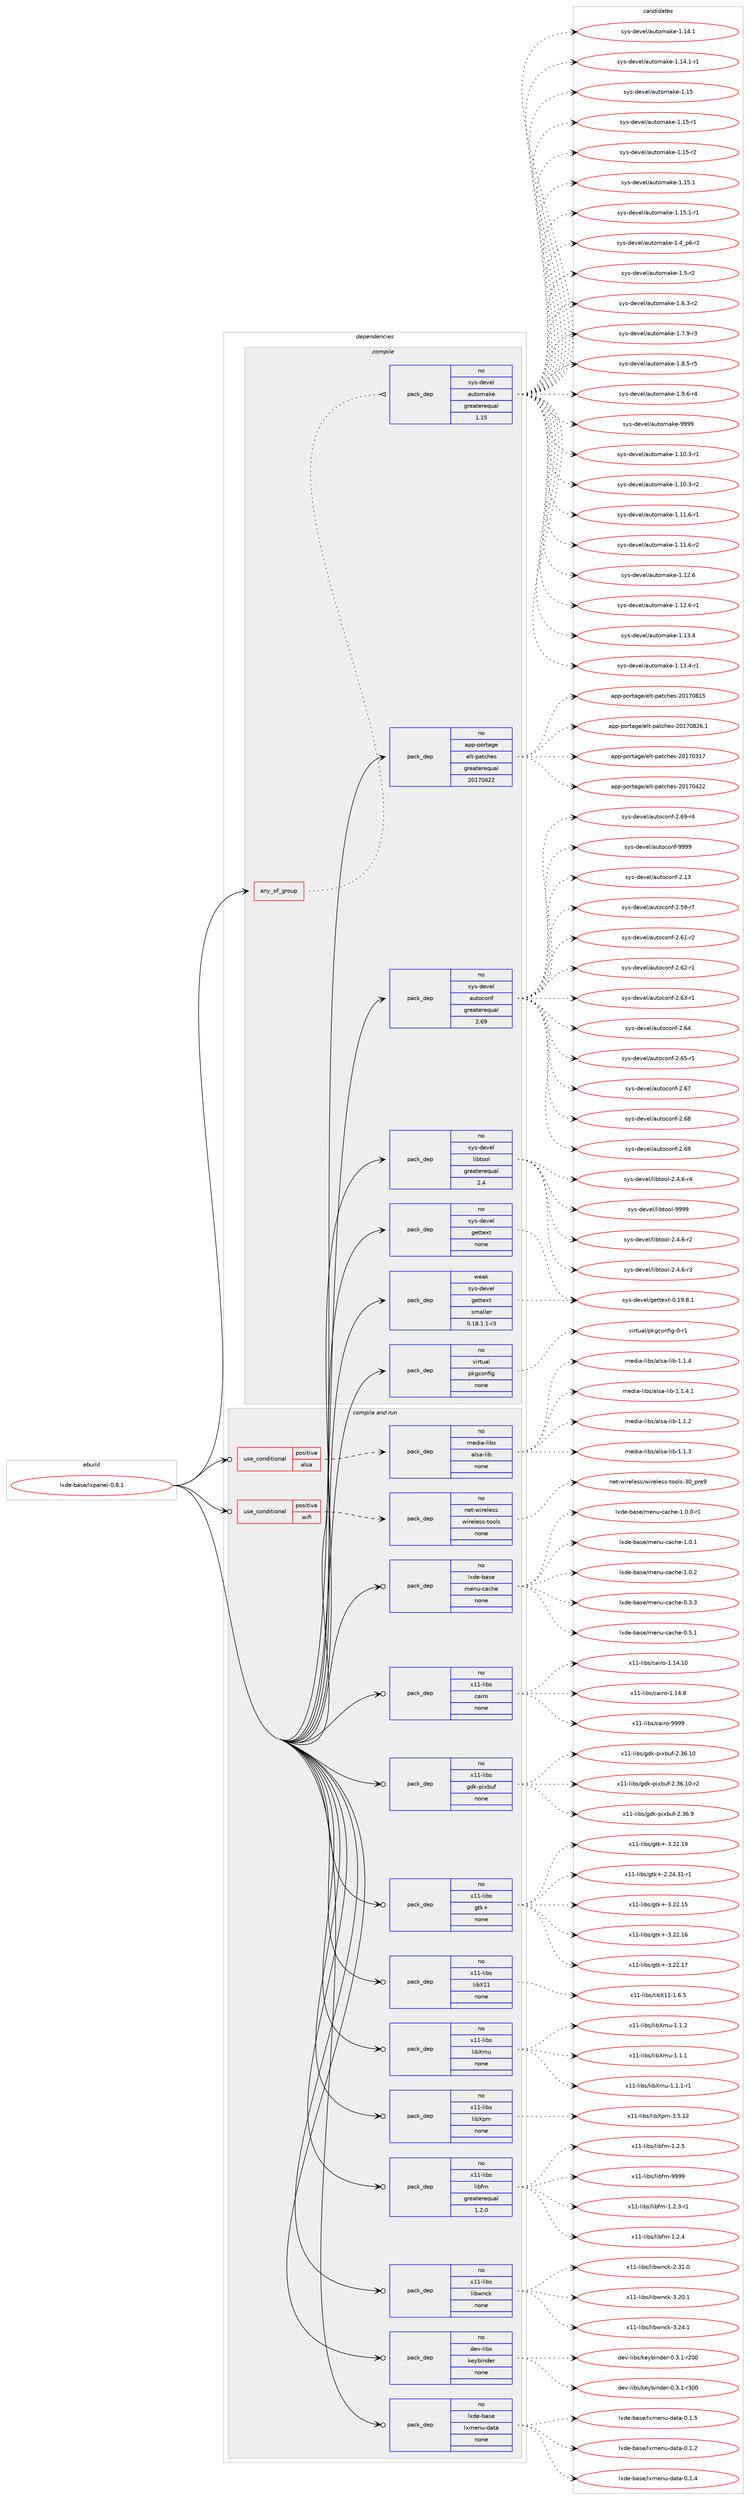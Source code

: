 digraph prolog {

# *************
# Graph options
# *************

newrank=true;
concentrate=true;
compound=true;
graph [rankdir=LR,fontname=Helvetica,fontsize=10,ranksep=1.5];#, ranksep=2.5, nodesep=0.2];
edge  [arrowhead=vee];
node  [fontname=Helvetica,fontsize=10];

# **********
# The ebuild
# **********

subgraph cluster_leftcol {
color=gray;
rank=same;
label=<<i>ebuild</i>>;
id [label="lxde-base/lxpanel-0.8.1", color=red, width=4, href="../lxde-base/lxpanel-0.8.1.svg"];
}

# ****************
# The dependencies
# ****************

subgraph cluster_midcol {
color=gray;
label=<<i>dependencies</i>>;
subgraph cluster_compile {
fillcolor="#eeeeee";
style=filled;
label=<<i>compile</i>>;
subgraph any4933 {
dependency338797 [label=<<TABLE BORDER="0" CELLBORDER="1" CELLSPACING="0" CELLPADDING="4"><TR><TD CELLPADDING="10">any_of_group</TD></TR></TABLE>>, shape=none, color=red];subgraph pack249088 {
dependency338798 [label=<<TABLE BORDER="0" CELLBORDER="1" CELLSPACING="0" CELLPADDING="4" WIDTH="220"><TR><TD ROWSPAN="6" CELLPADDING="30">pack_dep</TD></TR><TR><TD WIDTH="110">no</TD></TR><TR><TD>sys-devel</TD></TR><TR><TD>automake</TD></TR><TR><TD>greaterequal</TD></TR><TR><TD>1.15</TD></TR></TABLE>>, shape=none, color=blue];
}
dependency338797:e -> dependency338798:w [weight=20,style="dotted",arrowhead="oinv"];
}
id:e -> dependency338797:w [weight=20,style="solid",arrowhead="vee"];
subgraph pack249089 {
dependency338799 [label=<<TABLE BORDER="0" CELLBORDER="1" CELLSPACING="0" CELLPADDING="4" WIDTH="220"><TR><TD ROWSPAN="6" CELLPADDING="30">pack_dep</TD></TR><TR><TD WIDTH="110">no</TD></TR><TR><TD>app-portage</TD></TR><TR><TD>elt-patches</TD></TR><TR><TD>greaterequal</TD></TR><TR><TD>20170422</TD></TR></TABLE>>, shape=none, color=blue];
}
id:e -> dependency338799:w [weight=20,style="solid",arrowhead="vee"];
subgraph pack249090 {
dependency338800 [label=<<TABLE BORDER="0" CELLBORDER="1" CELLSPACING="0" CELLPADDING="4" WIDTH="220"><TR><TD ROWSPAN="6" CELLPADDING="30">pack_dep</TD></TR><TR><TD WIDTH="110">no</TD></TR><TR><TD>sys-devel</TD></TR><TR><TD>autoconf</TD></TR><TR><TD>greaterequal</TD></TR><TR><TD>2.69</TD></TR></TABLE>>, shape=none, color=blue];
}
id:e -> dependency338800:w [weight=20,style="solid",arrowhead="vee"];
subgraph pack249091 {
dependency338801 [label=<<TABLE BORDER="0" CELLBORDER="1" CELLSPACING="0" CELLPADDING="4" WIDTH="220"><TR><TD ROWSPAN="6" CELLPADDING="30">pack_dep</TD></TR><TR><TD WIDTH="110">no</TD></TR><TR><TD>sys-devel</TD></TR><TR><TD>gettext</TD></TR><TR><TD>none</TD></TR><TR><TD></TD></TR></TABLE>>, shape=none, color=blue];
}
id:e -> dependency338801:w [weight=20,style="solid",arrowhead="vee"];
subgraph pack249092 {
dependency338802 [label=<<TABLE BORDER="0" CELLBORDER="1" CELLSPACING="0" CELLPADDING="4" WIDTH="220"><TR><TD ROWSPAN="6" CELLPADDING="30">pack_dep</TD></TR><TR><TD WIDTH="110">no</TD></TR><TR><TD>sys-devel</TD></TR><TR><TD>libtool</TD></TR><TR><TD>greaterequal</TD></TR><TR><TD>2.4</TD></TR></TABLE>>, shape=none, color=blue];
}
id:e -> dependency338802:w [weight=20,style="solid",arrowhead="vee"];
subgraph pack249093 {
dependency338803 [label=<<TABLE BORDER="0" CELLBORDER="1" CELLSPACING="0" CELLPADDING="4" WIDTH="220"><TR><TD ROWSPAN="6" CELLPADDING="30">pack_dep</TD></TR><TR><TD WIDTH="110">no</TD></TR><TR><TD>virtual</TD></TR><TR><TD>pkgconfig</TD></TR><TR><TD>none</TD></TR><TR><TD></TD></TR></TABLE>>, shape=none, color=blue];
}
id:e -> dependency338803:w [weight=20,style="solid",arrowhead="vee"];
subgraph pack249094 {
dependency338804 [label=<<TABLE BORDER="0" CELLBORDER="1" CELLSPACING="0" CELLPADDING="4" WIDTH="220"><TR><TD ROWSPAN="6" CELLPADDING="30">pack_dep</TD></TR><TR><TD WIDTH="110">weak</TD></TR><TR><TD>sys-devel</TD></TR><TR><TD>gettext</TD></TR><TR><TD>smaller</TD></TR><TR><TD>0.18.1.1-r3</TD></TR></TABLE>>, shape=none, color=blue];
}
id:e -> dependency338804:w [weight=20,style="solid",arrowhead="vee"];
}
subgraph cluster_compileandrun {
fillcolor="#eeeeee";
style=filled;
label=<<i>compile and run</i>>;
subgraph cond84675 {
dependency338805 [label=<<TABLE BORDER="0" CELLBORDER="1" CELLSPACING="0" CELLPADDING="4"><TR><TD ROWSPAN="3" CELLPADDING="10">use_conditional</TD></TR><TR><TD>positive</TD></TR><TR><TD>alsa</TD></TR></TABLE>>, shape=none, color=red];
subgraph pack249095 {
dependency338806 [label=<<TABLE BORDER="0" CELLBORDER="1" CELLSPACING="0" CELLPADDING="4" WIDTH="220"><TR><TD ROWSPAN="6" CELLPADDING="30">pack_dep</TD></TR><TR><TD WIDTH="110">no</TD></TR><TR><TD>media-libs</TD></TR><TR><TD>alsa-lib</TD></TR><TR><TD>none</TD></TR><TR><TD></TD></TR></TABLE>>, shape=none, color=blue];
}
dependency338805:e -> dependency338806:w [weight=20,style="dashed",arrowhead="vee"];
}
id:e -> dependency338805:w [weight=20,style="solid",arrowhead="odotvee"];
subgraph cond84676 {
dependency338807 [label=<<TABLE BORDER="0" CELLBORDER="1" CELLSPACING="0" CELLPADDING="4"><TR><TD ROWSPAN="3" CELLPADDING="10">use_conditional</TD></TR><TR><TD>positive</TD></TR><TR><TD>wifi</TD></TR></TABLE>>, shape=none, color=red];
subgraph pack249096 {
dependency338808 [label=<<TABLE BORDER="0" CELLBORDER="1" CELLSPACING="0" CELLPADDING="4" WIDTH="220"><TR><TD ROWSPAN="6" CELLPADDING="30">pack_dep</TD></TR><TR><TD WIDTH="110">no</TD></TR><TR><TD>net-wireless</TD></TR><TR><TD>wireless-tools</TD></TR><TR><TD>none</TD></TR><TR><TD></TD></TR></TABLE>>, shape=none, color=blue];
}
dependency338807:e -> dependency338808:w [weight=20,style="dashed",arrowhead="vee"];
}
id:e -> dependency338807:w [weight=20,style="solid",arrowhead="odotvee"];
subgraph pack249097 {
dependency338809 [label=<<TABLE BORDER="0" CELLBORDER="1" CELLSPACING="0" CELLPADDING="4" WIDTH="220"><TR><TD ROWSPAN="6" CELLPADDING="30">pack_dep</TD></TR><TR><TD WIDTH="110">no</TD></TR><TR><TD>dev-libs</TD></TR><TR><TD>keybinder</TD></TR><TR><TD>none</TD></TR><TR><TD></TD></TR></TABLE>>, shape=none, color=blue];
}
id:e -> dependency338809:w [weight=20,style="solid",arrowhead="odotvee"];
subgraph pack249098 {
dependency338810 [label=<<TABLE BORDER="0" CELLBORDER="1" CELLSPACING="0" CELLPADDING="4" WIDTH="220"><TR><TD ROWSPAN="6" CELLPADDING="30">pack_dep</TD></TR><TR><TD WIDTH="110">no</TD></TR><TR><TD>lxde-base</TD></TR><TR><TD>lxmenu-data</TD></TR><TR><TD>none</TD></TR><TR><TD></TD></TR></TABLE>>, shape=none, color=blue];
}
id:e -> dependency338810:w [weight=20,style="solid",arrowhead="odotvee"];
subgraph pack249099 {
dependency338811 [label=<<TABLE BORDER="0" CELLBORDER="1" CELLSPACING="0" CELLPADDING="4" WIDTH="220"><TR><TD ROWSPAN="6" CELLPADDING="30">pack_dep</TD></TR><TR><TD WIDTH="110">no</TD></TR><TR><TD>lxde-base</TD></TR><TR><TD>menu-cache</TD></TR><TR><TD>none</TD></TR><TR><TD></TD></TR></TABLE>>, shape=none, color=blue];
}
id:e -> dependency338811:w [weight=20,style="solid",arrowhead="odotvee"];
subgraph pack249100 {
dependency338812 [label=<<TABLE BORDER="0" CELLBORDER="1" CELLSPACING="0" CELLPADDING="4" WIDTH="220"><TR><TD ROWSPAN="6" CELLPADDING="30">pack_dep</TD></TR><TR><TD WIDTH="110">no</TD></TR><TR><TD>x11-libs</TD></TR><TR><TD>cairo</TD></TR><TR><TD>none</TD></TR><TR><TD></TD></TR></TABLE>>, shape=none, color=blue];
}
id:e -> dependency338812:w [weight=20,style="solid",arrowhead="odotvee"];
subgraph pack249101 {
dependency338813 [label=<<TABLE BORDER="0" CELLBORDER="1" CELLSPACING="0" CELLPADDING="4" WIDTH="220"><TR><TD ROWSPAN="6" CELLPADDING="30">pack_dep</TD></TR><TR><TD WIDTH="110">no</TD></TR><TR><TD>x11-libs</TD></TR><TR><TD>gdk-pixbuf</TD></TR><TR><TD>none</TD></TR><TR><TD></TD></TR></TABLE>>, shape=none, color=blue];
}
id:e -> dependency338813:w [weight=20,style="solid",arrowhead="odotvee"];
subgraph pack249102 {
dependency338814 [label=<<TABLE BORDER="0" CELLBORDER="1" CELLSPACING="0" CELLPADDING="4" WIDTH="220"><TR><TD ROWSPAN="6" CELLPADDING="30">pack_dep</TD></TR><TR><TD WIDTH="110">no</TD></TR><TR><TD>x11-libs</TD></TR><TR><TD>gtk+</TD></TR><TR><TD>none</TD></TR><TR><TD></TD></TR></TABLE>>, shape=none, color=blue];
}
id:e -> dependency338814:w [weight=20,style="solid",arrowhead="odotvee"];
subgraph pack249103 {
dependency338815 [label=<<TABLE BORDER="0" CELLBORDER="1" CELLSPACING="0" CELLPADDING="4" WIDTH="220"><TR><TD ROWSPAN="6" CELLPADDING="30">pack_dep</TD></TR><TR><TD WIDTH="110">no</TD></TR><TR><TD>x11-libs</TD></TR><TR><TD>libX11</TD></TR><TR><TD>none</TD></TR><TR><TD></TD></TR></TABLE>>, shape=none, color=blue];
}
id:e -> dependency338815:w [weight=20,style="solid",arrowhead="odotvee"];
subgraph pack249104 {
dependency338816 [label=<<TABLE BORDER="0" CELLBORDER="1" CELLSPACING="0" CELLPADDING="4" WIDTH="220"><TR><TD ROWSPAN="6" CELLPADDING="30">pack_dep</TD></TR><TR><TD WIDTH="110">no</TD></TR><TR><TD>x11-libs</TD></TR><TR><TD>libXmu</TD></TR><TR><TD>none</TD></TR><TR><TD></TD></TR></TABLE>>, shape=none, color=blue];
}
id:e -> dependency338816:w [weight=20,style="solid",arrowhead="odotvee"];
subgraph pack249105 {
dependency338817 [label=<<TABLE BORDER="0" CELLBORDER="1" CELLSPACING="0" CELLPADDING="4" WIDTH="220"><TR><TD ROWSPAN="6" CELLPADDING="30">pack_dep</TD></TR><TR><TD WIDTH="110">no</TD></TR><TR><TD>x11-libs</TD></TR><TR><TD>libXpm</TD></TR><TR><TD>none</TD></TR><TR><TD></TD></TR></TABLE>>, shape=none, color=blue];
}
id:e -> dependency338817:w [weight=20,style="solid",arrowhead="odotvee"];
subgraph pack249106 {
dependency338818 [label=<<TABLE BORDER="0" CELLBORDER="1" CELLSPACING="0" CELLPADDING="4" WIDTH="220"><TR><TD ROWSPAN="6" CELLPADDING="30">pack_dep</TD></TR><TR><TD WIDTH="110">no</TD></TR><TR><TD>x11-libs</TD></TR><TR><TD>libfm</TD></TR><TR><TD>greaterequal</TD></TR><TR><TD>1.2.0</TD></TR></TABLE>>, shape=none, color=blue];
}
id:e -> dependency338818:w [weight=20,style="solid",arrowhead="odotvee"];
subgraph pack249107 {
dependency338819 [label=<<TABLE BORDER="0" CELLBORDER="1" CELLSPACING="0" CELLPADDING="4" WIDTH="220"><TR><TD ROWSPAN="6" CELLPADDING="30">pack_dep</TD></TR><TR><TD WIDTH="110">no</TD></TR><TR><TD>x11-libs</TD></TR><TR><TD>libwnck</TD></TR><TR><TD>none</TD></TR><TR><TD></TD></TR></TABLE>>, shape=none, color=blue];
}
id:e -> dependency338819:w [weight=20,style="solid",arrowhead="odotvee"];
}
subgraph cluster_run {
fillcolor="#eeeeee";
style=filled;
label=<<i>run</i>>;
}
}

# **************
# The candidates
# **************

subgraph cluster_choices {
rank=same;
color=gray;
label=<<i>candidates</i>>;

subgraph choice249088 {
color=black;
nodesep=1;
choice11512111545100101118101108479711711611110997107101454946494846514511449 [label="sys-devel/automake-1.10.3-r1", color=red, width=4,href="../sys-devel/automake-1.10.3-r1.svg"];
choice11512111545100101118101108479711711611110997107101454946494846514511450 [label="sys-devel/automake-1.10.3-r2", color=red, width=4,href="../sys-devel/automake-1.10.3-r2.svg"];
choice11512111545100101118101108479711711611110997107101454946494946544511449 [label="sys-devel/automake-1.11.6-r1", color=red, width=4,href="../sys-devel/automake-1.11.6-r1.svg"];
choice11512111545100101118101108479711711611110997107101454946494946544511450 [label="sys-devel/automake-1.11.6-r2", color=red, width=4,href="../sys-devel/automake-1.11.6-r2.svg"];
choice1151211154510010111810110847971171161111099710710145494649504654 [label="sys-devel/automake-1.12.6", color=red, width=4,href="../sys-devel/automake-1.12.6.svg"];
choice11512111545100101118101108479711711611110997107101454946495046544511449 [label="sys-devel/automake-1.12.6-r1", color=red, width=4,href="../sys-devel/automake-1.12.6-r1.svg"];
choice1151211154510010111810110847971171161111099710710145494649514652 [label="sys-devel/automake-1.13.4", color=red, width=4,href="../sys-devel/automake-1.13.4.svg"];
choice11512111545100101118101108479711711611110997107101454946495146524511449 [label="sys-devel/automake-1.13.4-r1", color=red, width=4,href="../sys-devel/automake-1.13.4-r1.svg"];
choice1151211154510010111810110847971171161111099710710145494649524649 [label="sys-devel/automake-1.14.1", color=red, width=4,href="../sys-devel/automake-1.14.1.svg"];
choice11512111545100101118101108479711711611110997107101454946495246494511449 [label="sys-devel/automake-1.14.1-r1", color=red, width=4,href="../sys-devel/automake-1.14.1-r1.svg"];
choice115121115451001011181011084797117116111109971071014549464953 [label="sys-devel/automake-1.15", color=red, width=4,href="../sys-devel/automake-1.15.svg"];
choice1151211154510010111810110847971171161111099710710145494649534511449 [label="sys-devel/automake-1.15-r1", color=red, width=4,href="../sys-devel/automake-1.15-r1.svg"];
choice1151211154510010111810110847971171161111099710710145494649534511450 [label="sys-devel/automake-1.15-r2", color=red, width=4,href="../sys-devel/automake-1.15-r2.svg"];
choice1151211154510010111810110847971171161111099710710145494649534649 [label="sys-devel/automake-1.15.1", color=red, width=4,href="../sys-devel/automake-1.15.1.svg"];
choice11512111545100101118101108479711711611110997107101454946495346494511449 [label="sys-devel/automake-1.15.1-r1", color=red, width=4,href="../sys-devel/automake-1.15.1-r1.svg"];
choice115121115451001011181011084797117116111109971071014549465295112544511450 [label="sys-devel/automake-1.4_p6-r2", color=red, width=4,href="../sys-devel/automake-1.4_p6-r2.svg"];
choice11512111545100101118101108479711711611110997107101454946534511450 [label="sys-devel/automake-1.5-r2", color=red, width=4,href="../sys-devel/automake-1.5-r2.svg"];
choice115121115451001011181011084797117116111109971071014549465446514511450 [label="sys-devel/automake-1.6.3-r2", color=red, width=4,href="../sys-devel/automake-1.6.3-r2.svg"];
choice115121115451001011181011084797117116111109971071014549465546574511451 [label="sys-devel/automake-1.7.9-r3", color=red, width=4,href="../sys-devel/automake-1.7.9-r3.svg"];
choice115121115451001011181011084797117116111109971071014549465646534511453 [label="sys-devel/automake-1.8.5-r5", color=red, width=4,href="../sys-devel/automake-1.8.5-r5.svg"];
choice115121115451001011181011084797117116111109971071014549465746544511452 [label="sys-devel/automake-1.9.6-r4", color=red, width=4,href="../sys-devel/automake-1.9.6-r4.svg"];
choice115121115451001011181011084797117116111109971071014557575757 [label="sys-devel/automake-9999", color=red, width=4,href="../sys-devel/automake-9999.svg"];
dependency338798:e -> choice11512111545100101118101108479711711611110997107101454946494846514511449:w [style=dotted,weight="100"];
dependency338798:e -> choice11512111545100101118101108479711711611110997107101454946494846514511450:w [style=dotted,weight="100"];
dependency338798:e -> choice11512111545100101118101108479711711611110997107101454946494946544511449:w [style=dotted,weight="100"];
dependency338798:e -> choice11512111545100101118101108479711711611110997107101454946494946544511450:w [style=dotted,weight="100"];
dependency338798:e -> choice1151211154510010111810110847971171161111099710710145494649504654:w [style=dotted,weight="100"];
dependency338798:e -> choice11512111545100101118101108479711711611110997107101454946495046544511449:w [style=dotted,weight="100"];
dependency338798:e -> choice1151211154510010111810110847971171161111099710710145494649514652:w [style=dotted,weight="100"];
dependency338798:e -> choice11512111545100101118101108479711711611110997107101454946495146524511449:w [style=dotted,weight="100"];
dependency338798:e -> choice1151211154510010111810110847971171161111099710710145494649524649:w [style=dotted,weight="100"];
dependency338798:e -> choice11512111545100101118101108479711711611110997107101454946495246494511449:w [style=dotted,weight="100"];
dependency338798:e -> choice115121115451001011181011084797117116111109971071014549464953:w [style=dotted,weight="100"];
dependency338798:e -> choice1151211154510010111810110847971171161111099710710145494649534511449:w [style=dotted,weight="100"];
dependency338798:e -> choice1151211154510010111810110847971171161111099710710145494649534511450:w [style=dotted,weight="100"];
dependency338798:e -> choice1151211154510010111810110847971171161111099710710145494649534649:w [style=dotted,weight="100"];
dependency338798:e -> choice11512111545100101118101108479711711611110997107101454946495346494511449:w [style=dotted,weight="100"];
dependency338798:e -> choice115121115451001011181011084797117116111109971071014549465295112544511450:w [style=dotted,weight="100"];
dependency338798:e -> choice11512111545100101118101108479711711611110997107101454946534511450:w [style=dotted,weight="100"];
dependency338798:e -> choice115121115451001011181011084797117116111109971071014549465446514511450:w [style=dotted,weight="100"];
dependency338798:e -> choice115121115451001011181011084797117116111109971071014549465546574511451:w [style=dotted,weight="100"];
dependency338798:e -> choice115121115451001011181011084797117116111109971071014549465646534511453:w [style=dotted,weight="100"];
dependency338798:e -> choice115121115451001011181011084797117116111109971071014549465746544511452:w [style=dotted,weight="100"];
dependency338798:e -> choice115121115451001011181011084797117116111109971071014557575757:w [style=dotted,weight="100"];
}
subgraph choice249089 {
color=black;
nodesep=1;
choice97112112451121111141169710310147101108116451129711699104101115455048495548514955 [label="app-portage/elt-patches-20170317", color=red, width=4,href="../app-portage/elt-patches-20170317.svg"];
choice97112112451121111141169710310147101108116451129711699104101115455048495548525050 [label="app-portage/elt-patches-20170422", color=red, width=4,href="../app-portage/elt-patches-20170422.svg"];
choice97112112451121111141169710310147101108116451129711699104101115455048495548564953 [label="app-portage/elt-patches-20170815", color=red, width=4,href="../app-portage/elt-patches-20170815.svg"];
choice971121124511211111411697103101471011081164511297116991041011154550484955485650544649 [label="app-portage/elt-patches-20170826.1", color=red, width=4,href="../app-portage/elt-patches-20170826.1.svg"];
dependency338799:e -> choice97112112451121111141169710310147101108116451129711699104101115455048495548514955:w [style=dotted,weight="100"];
dependency338799:e -> choice97112112451121111141169710310147101108116451129711699104101115455048495548525050:w [style=dotted,weight="100"];
dependency338799:e -> choice97112112451121111141169710310147101108116451129711699104101115455048495548564953:w [style=dotted,weight="100"];
dependency338799:e -> choice971121124511211111411697103101471011081164511297116991041011154550484955485650544649:w [style=dotted,weight="100"];
}
subgraph choice249090 {
color=black;
nodesep=1;
choice115121115451001011181011084797117116111991111101024550464951 [label="sys-devel/autoconf-2.13", color=red, width=4,href="../sys-devel/autoconf-2.13.svg"];
choice1151211154510010111810110847971171161119911111010245504653574511455 [label="sys-devel/autoconf-2.59-r7", color=red, width=4,href="../sys-devel/autoconf-2.59-r7.svg"];
choice1151211154510010111810110847971171161119911111010245504654494511450 [label="sys-devel/autoconf-2.61-r2", color=red, width=4,href="../sys-devel/autoconf-2.61-r2.svg"];
choice1151211154510010111810110847971171161119911111010245504654504511449 [label="sys-devel/autoconf-2.62-r1", color=red, width=4,href="../sys-devel/autoconf-2.62-r1.svg"];
choice1151211154510010111810110847971171161119911111010245504654514511449 [label="sys-devel/autoconf-2.63-r1", color=red, width=4,href="../sys-devel/autoconf-2.63-r1.svg"];
choice115121115451001011181011084797117116111991111101024550465452 [label="sys-devel/autoconf-2.64", color=red, width=4,href="../sys-devel/autoconf-2.64.svg"];
choice1151211154510010111810110847971171161119911111010245504654534511449 [label="sys-devel/autoconf-2.65-r1", color=red, width=4,href="../sys-devel/autoconf-2.65-r1.svg"];
choice115121115451001011181011084797117116111991111101024550465455 [label="sys-devel/autoconf-2.67", color=red, width=4,href="../sys-devel/autoconf-2.67.svg"];
choice115121115451001011181011084797117116111991111101024550465456 [label="sys-devel/autoconf-2.68", color=red, width=4,href="../sys-devel/autoconf-2.68.svg"];
choice115121115451001011181011084797117116111991111101024550465457 [label="sys-devel/autoconf-2.69", color=red, width=4,href="../sys-devel/autoconf-2.69.svg"];
choice1151211154510010111810110847971171161119911111010245504654574511452 [label="sys-devel/autoconf-2.69-r4", color=red, width=4,href="../sys-devel/autoconf-2.69-r4.svg"];
choice115121115451001011181011084797117116111991111101024557575757 [label="sys-devel/autoconf-9999", color=red, width=4,href="../sys-devel/autoconf-9999.svg"];
dependency338800:e -> choice115121115451001011181011084797117116111991111101024550464951:w [style=dotted,weight="100"];
dependency338800:e -> choice1151211154510010111810110847971171161119911111010245504653574511455:w [style=dotted,weight="100"];
dependency338800:e -> choice1151211154510010111810110847971171161119911111010245504654494511450:w [style=dotted,weight="100"];
dependency338800:e -> choice1151211154510010111810110847971171161119911111010245504654504511449:w [style=dotted,weight="100"];
dependency338800:e -> choice1151211154510010111810110847971171161119911111010245504654514511449:w [style=dotted,weight="100"];
dependency338800:e -> choice115121115451001011181011084797117116111991111101024550465452:w [style=dotted,weight="100"];
dependency338800:e -> choice1151211154510010111810110847971171161119911111010245504654534511449:w [style=dotted,weight="100"];
dependency338800:e -> choice115121115451001011181011084797117116111991111101024550465455:w [style=dotted,weight="100"];
dependency338800:e -> choice115121115451001011181011084797117116111991111101024550465456:w [style=dotted,weight="100"];
dependency338800:e -> choice115121115451001011181011084797117116111991111101024550465457:w [style=dotted,weight="100"];
dependency338800:e -> choice1151211154510010111810110847971171161119911111010245504654574511452:w [style=dotted,weight="100"];
dependency338800:e -> choice115121115451001011181011084797117116111991111101024557575757:w [style=dotted,weight="100"];
}
subgraph choice249091 {
color=black;
nodesep=1;
choice1151211154510010111810110847103101116116101120116454846495746564649 [label="sys-devel/gettext-0.19.8.1", color=red, width=4,href="../sys-devel/gettext-0.19.8.1.svg"];
dependency338801:e -> choice1151211154510010111810110847103101116116101120116454846495746564649:w [style=dotted,weight="100"];
}
subgraph choice249092 {
color=black;
nodesep=1;
choice1151211154510010111810110847108105981161111111084550465246544511450 [label="sys-devel/libtool-2.4.6-r2", color=red, width=4,href="../sys-devel/libtool-2.4.6-r2.svg"];
choice1151211154510010111810110847108105981161111111084550465246544511451 [label="sys-devel/libtool-2.4.6-r3", color=red, width=4,href="../sys-devel/libtool-2.4.6-r3.svg"];
choice1151211154510010111810110847108105981161111111084550465246544511452 [label="sys-devel/libtool-2.4.6-r4", color=red, width=4,href="../sys-devel/libtool-2.4.6-r4.svg"];
choice1151211154510010111810110847108105981161111111084557575757 [label="sys-devel/libtool-9999", color=red, width=4,href="../sys-devel/libtool-9999.svg"];
dependency338802:e -> choice1151211154510010111810110847108105981161111111084550465246544511450:w [style=dotted,weight="100"];
dependency338802:e -> choice1151211154510010111810110847108105981161111111084550465246544511451:w [style=dotted,weight="100"];
dependency338802:e -> choice1151211154510010111810110847108105981161111111084550465246544511452:w [style=dotted,weight="100"];
dependency338802:e -> choice1151211154510010111810110847108105981161111111084557575757:w [style=dotted,weight="100"];
}
subgraph choice249093 {
color=black;
nodesep=1;
choice11810511411611797108471121071039911111010210510345484511449 [label="virtual/pkgconfig-0-r1", color=red, width=4,href="../virtual/pkgconfig-0-r1.svg"];
dependency338803:e -> choice11810511411611797108471121071039911111010210510345484511449:w [style=dotted,weight="100"];
}
subgraph choice249094 {
color=black;
nodesep=1;
choice1151211154510010111810110847103101116116101120116454846495746564649 [label="sys-devel/gettext-0.19.8.1", color=red, width=4,href="../sys-devel/gettext-0.19.8.1.svg"];
dependency338804:e -> choice1151211154510010111810110847103101116116101120116454846495746564649:w [style=dotted,weight="100"];
}
subgraph choice249095 {
color=black;
nodesep=1;
choice1091011001059745108105981154797108115974510810598454946494650 [label="media-libs/alsa-lib-1.1.2", color=red, width=4,href="../media-libs/alsa-lib-1.1.2.svg"];
choice1091011001059745108105981154797108115974510810598454946494651 [label="media-libs/alsa-lib-1.1.3", color=red, width=4,href="../media-libs/alsa-lib-1.1.3.svg"];
choice1091011001059745108105981154797108115974510810598454946494652 [label="media-libs/alsa-lib-1.1.4", color=red, width=4,href="../media-libs/alsa-lib-1.1.4.svg"];
choice10910110010597451081059811547971081159745108105984549464946524649 [label="media-libs/alsa-lib-1.1.4.1", color=red, width=4,href="../media-libs/alsa-lib-1.1.4.1.svg"];
dependency338806:e -> choice1091011001059745108105981154797108115974510810598454946494650:w [style=dotted,weight="100"];
dependency338806:e -> choice1091011001059745108105981154797108115974510810598454946494651:w [style=dotted,weight="100"];
dependency338806:e -> choice1091011001059745108105981154797108115974510810598454946494652:w [style=dotted,weight="100"];
dependency338806:e -> choice10910110010597451081059811547971081159745108105984549464946524649:w [style=dotted,weight="100"];
}
subgraph choice249096 {
color=black;
nodesep=1;
choice1101011164511910511410110810111511547119105114101108101115115451161111111081154551489511211410157 [label="net-wireless/wireless-tools-30_pre9", color=red, width=4,href="../net-wireless/wireless-tools-30_pre9.svg"];
dependency338808:e -> choice1101011164511910511410110810111511547119105114101108101115115451161111111081154551489511211410157:w [style=dotted,weight="100"];
}
subgraph choice249097 {
color=black;
nodesep=1;
choice1001011184510810598115471071011219810511010010111445484651464945114504848 [label="dev-libs/keybinder-0.3.1-r200", color=red, width=4,href="../dev-libs/keybinder-0.3.1-r200.svg"];
choice1001011184510810598115471071011219810511010010111445484651464945114514848 [label="dev-libs/keybinder-0.3.1-r300", color=red, width=4,href="../dev-libs/keybinder-0.3.1-r300.svg"];
dependency338809:e -> choice1001011184510810598115471071011219810511010010111445484651464945114504848:w [style=dotted,weight="100"];
dependency338809:e -> choice1001011184510810598115471071011219810511010010111445484651464945114514848:w [style=dotted,weight="100"];
}
subgraph choice249098 {
color=black;
nodesep=1;
choice10812010010145989711510147108120109101110117451009711697454846494650 [label="lxde-base/lxmenu-data-0.1.2", color=red, width=4,href="../lxde-base/lxmenu-data-0.1.2.svg"];
choice10812010010145989711510147108120109101110117451009711697454846494652 [label="lxde-base/lxmenu-data-0.1.4", color=red, width=4,href="../lxde-base/lxmenu-data-0.1.4.svg"];
choice10812010010145989711510147108120109101110117451009711697454846494653 [label="lxde-base/lxmenu-data-0.1.5", color=red, width=4,href="../lxde-base/lxmenu-data-0.1.5.svg"];
dependency338810:e -> choice10812010010145989711510147108120109101110117451009711697454846494650:w [style=dotted,weight="100"];
dependency338810:e -> choice10812010010145989711510147108120109101110117451009711697454846494652:w [style=dotted,weight="100"];
dependency338810:e -> choice10812010010145989711510147108120109101110117451009711697454846494653:w [style=dotted,weight="100"];
}
subgraph choice249099 {
color=black;
nodesep=1;
choice1081201001014598971151014710910111011745999799104101454846514651 [label="lxde-base/menu-cache-0.3.3", color=red, width=4,href="../lxde-base/menu-cache-0.3.3.svg"];
choice1081201001014598971151014710910111011745999799104101454846534649 [label="lxde-base/menu-cache-0.5.1", color=red, width=4,href="../lxde-base/menu-cache-0.5.1.svg"];
choice10812010010145989711510147109101110117459997991041014549464846484511449 [label="lxde-base/menu-cache-1.0.0-r1", color=red, width=4,href="../lxde-base/menu-cache-1.0.0-r1.svg"];
choice1081201001014598971151014710910111011745999799104101454946484649 [label="lxde-base/menu-cache-1.0.1", color=red, width=4,href="../lxde-base/menu-cache-1.0.1.svg"];
choice1081201001014598971151014710910111011745999799104101454946484650 [label="lxde-base/menu-cache-1.0.2", color=red, width=4,href="../lxde-base/menu-cache-1.0.2.svg"];
dependency338811:e -> choice1081201001014598971151014710910111011745999799104101454846514651:w [style=dotted,weight="100"];
dependency338811:e -> choice1081201001014598971151014710910111011745999799104101454846534649:w [style=dotted,weight="100"];
dependency338811:e -> choice10812010010145989711510147109101110117459997991041014549464846484511449:w [style=dotted,weight="100"];
dependency338811:e -> choice1081201001014598971151014710910111011745999799104101454946484649:w [style=dotted,weight="100"];
dependency338811:e -> choice1081201001014598971151014710910111011745999799104101454946484650:w [style=dotted,weight="100"];
}
subgraph choice249100 {
color=black;
nodesep=1;
choice120494945108105981154799971051141114549464952464948 [label="x11-libs/cairo-1.14.10", color=red, width=4,href="../x11-libs/cairo-1.14.10.svg"];
choice1204949451081059811547999710511411145494649524656 [label="x11-libs/cairo-1.14.8", color=red, width=4,href="../x11-libs/cairo-1.14.8.svg"];
choice120494945108105981154799971051141114557575757 [label="x11-libs/cairo-9999", color=red, width=4,href="../x11-libs/cairo-9999.svg"];
dependency338812:e -> choice120494945108105981154799971051141114549464952464948:w [style=dotted,weight="100"];
dependency338812:e -> choice1204949451081059811547999710511411145494649524656:w [style=dotted,weight="100"];
dependency338812:e -> choice120494945108105981154799971051141114557575757:w [style=dotted,weight="100"];
}
subgraph choice249101 {
color=black;
nodesep=1;
choice120494945108105981154710310010745112105120981171024550465154464948 [label="x11-libs/gdk-pixbuf-2.36.10", color=red, width=4,href="../x11-libs/gdk-pixbuf-2.36.10.svg"];
choice1204949451081059811547103100107451121051209811710245504651544649484511450 [label="x11-libs/gdk-pixbuf-2.36.10-r2", color=red, width=4,href="../x11-libs/gdk-pixbuf-2.36.10-r2.svg"];
choice1204949451081059811547103100107451121051209811710245504651544657 [label="x11-libs/gdk-pixbuf-2.36.9", color=red, width=4,href="../x11-libs/gdk-pixbuf-2.36.9.svg"];
dependency338813:e -> choice120494945108105981154710310010745112105120981171024550465154464948:w [style=dotted,weight="100"];
dependency338813:e -> choice1204949451081059811547103100107451121051209811710245504651544649484511450:w [style=dotted,weight="100"];
dependency338813:e -> choice1204949451081059811547103100107451121051209811710245504651544657:w [style=dotted,weight="100"];
}
subgraph choice249102 {
color=black;
nodesep=1;
choice12049494510810598115471031161074345504650524651494511449 [label="x11-libs/gtk+-2.24.31-r1", color=red, width=4,href="../x11-libs/gtk+-2.24.31-r1.svg"];
choice1204949451081059811547103116107434551465050464953 [label="x11-libs/gtk+-3.22.15", color=red, width=4,href="../x11-libs/gtk+-3.22.15.svg"];
choice1204949451081059811547103116107434551465050464954 [label="x11-libs/gtk+-3.22.16", color=red, width=4,href="../x11-libs/gtk+-3.22.16.svg"];
choice1204949451081059811547103116107434551465050464955 [label="x11-libs/gtk+-3.22.17", color=red, width=4,href="../x11-libs/gtk+-3.22.17.svg"];
choice1204949451081059811547103116107434551465050464957 [label="x11-libs/gtk+-3.22.19", color=red, width=4,href="../x11-libs/gtk+-3.22.19.svg"];
dependency338814:e -> choice12049494510810598115471031161074345504650524651494511449:w [style=dotted,weight="100"];
dependency338814:e -> choice1204949451081059811547103116107434551465050464953:w [style=dotted,weight="100"];
dependency338814:e -> choice1204949451081059811547103116107434551465050464954:w [style=dotted,weight="100"];
dependency338814:e -> choice1204949451081059811547103116107434551465050464955:w [style=dotted,weight="100"];
dependency338814:e -> choice1204949451081059811547103116107434551465050464957:w [style=dotted,weight="100"];
}
subgraph choice249103 {
color=black;
nodesep=1;
choice120494945108105981154710810598884949454946544653 [label="x11-libs/libX11-1.6.5", color=red, width=4,href="../x11-libs/libX11-1.6.5.svg"];
dependency338815:e -> choice120494945108105981154710810598884949454946544653:w [style=dotted,weight="100"];
}
subgraph choice249104 {
color=black;
nodesep=1;
choice12049494510810598115471081059888109117454946494649 [label="x11-libs/libXmu-1.1.1", color=red, width=4,href="../x11-libs/libXmu-1.1.1.svg"];
choice120494945108105981154710810598881091174549464946494511449 [label="x11-libs/libXmu-1.1.1-r1", color=red, width=4,href="../x11-libs/libXmu-1.1.1-r1.svg"];
choice12049494510810598115471081059888109117454946494650 [label="x11-libs/libXmu-1.1.2", color=red, width=4,href="../x11-libs/libXmu-1.1.2.svg"];
dependency338816:e -> choice12049494510810598115471081059888109117454946494649:w [style=dotted,weight="100"];
dependency338816:e -> choice120494945108105981154710810598881091174549464946494511449:w [style=dotted,weight="100"];
dependency338816:e -> choice12049494510810598115471081059888109117454946494650:w [style=dotted,weight="100"];
}
subgraph choice249105 {
color=black;
nodesep=1;
choice1204949451081059811547108105988811210945514653464950 [label="x11-libs/libXpm-3.5.12", color=red, width=4,href="../x11-libs/libXpm-3.5.12.svg"];
dependency338817:e -> choice1204949451081059811547108105988811210945514653464950:w [style=dotted,weight="100"];
}
subgraph choice249106 {
color=black;
nodesep=1;
choice1204949451081059811547108105981021094549465046514511449 [label="x11-libs/libfm-1.2.3-r1", color=red, width=4,href="../x11-libs/libfm-1.2.3-r1.svg"];
choice120494945108105981154710810598102109454946504652 [label="x11-libs/libfm-1.2.4", color=red, width=4,href="../x11-libs/libfm-1.2.4.svg"];
choice120494945108105981154710810598102109454946504653 [label="x11-libs/libfm-1.2.5", color=red, width=4,href="../x11-libs/libfm-1.2.5.svg"];
choice1204949451081059811547108105981021094557575757 [label="x11-libs/libfm-9999", color=red, width=4,href="../x11-libs/libfm-9999.svg"];
dependency338818:e -> choice1204949451081059811547108105981021094549465046514511449:w [style=dotted,weight="100"];
dependency338818:e -> choice120494945108105981154710810598102109454946504652:w [style=dotted,weight="100"];
dependency338818:e -> choice120494945108105981154710810598102109454946504653:w [style=dotted,weight="100"];
dependency338818:e -> choice1204949451081059811547108105981021094557575757:w [style=dotted,weight="100"];
}
subgraph choice249107 {
color=black;
nodesep=1;
choice1204949451081059811547108105981191109910745504651494648 [label="x11-libs/libwnck-2.31.0", color=red, width=4,href="../x11-libs/libwnck-2.31.0.svg"];
choice1204949451081059811547108105981191109910745514650484649 [label="x11-libs/libwnck-3.20.1", color=red, width=4,href="../x11-libs/libwnck-3.20.1.svg"];
choice1204949451081059811547108105981191109910745514650524649 [label="x11-libs/libwnck-3.24.1", color=red, width=4,href="../x11-libs/libwnck-3.24.1.svg"];
dependency338819:e -> choice1204949451081059811547108105981191109910745504651494648:w [style=dotted,weight="100"];
dependency338819:e -> choice1204949451081059811547108105981191109910745514650484649:w [style=dotted,weight="100"];
dependency338819:e -> choice1204949451081059811547108105981191109910745514650524649:w [style=dotted,weight="100"];
}
}

}
